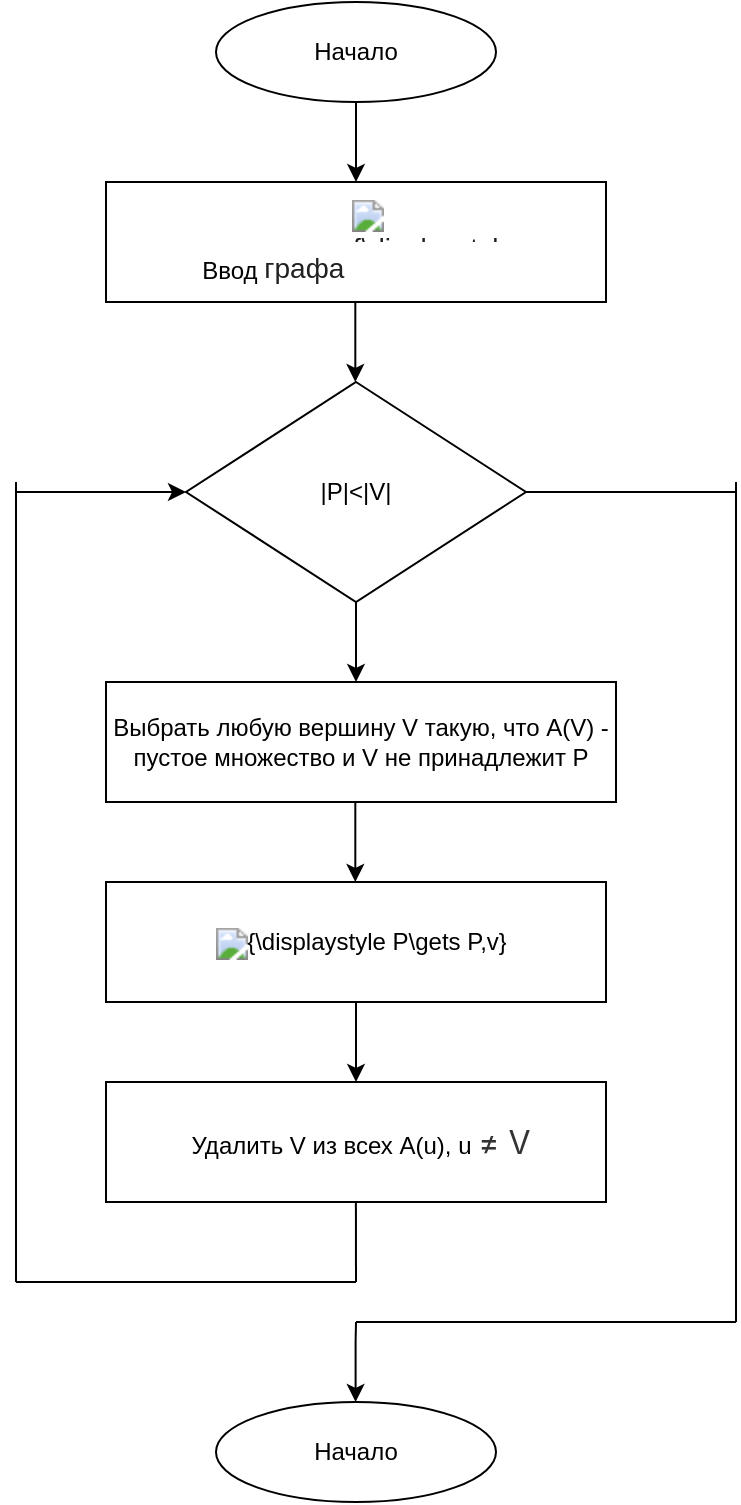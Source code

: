 <mxfile version="27.1.1">
  <diagram name="Страница — 1" id="vYifYDOqZS8oL4Sab2rS">
    <mxGraphModel dx="1421" dy="833" grid="1" gridSize="10" guides="1" tooltips="1" connect="1" arrows="1" fold="1" page="1" pageScale="1" pageWidth="827" pageHeight="1169" math="0" shadow="0">
      <root>
        <mxCell id="0" />
        <mxCell id="1" parent="0" />
        <mxCell id="Hb3OrOdJR_60eM7PJCKx-1" value="" style="ellipse;whiteSpace=wrap;html=1;" vertex="1" parent="1">
          <mxGeometry x="300" y="30" width="140" height="50" as="geometry" />
        </mxCell>
        <mxCell id="Hb3OrOdJR_60eM7PJCKx-2" value="" style="endArrow=classic;html=1;rounded=0;exitX=0.5;exitY=1;exitDx=0;exitDy=0;" edge="1" parent="1" source="Hb3OrOdJR_60eM7PJCKx-1">
          <mxGeometry width="50" height="50" relative="1" as="geometry">
            <mxPoint x="390" y="190" as="sourcePoint" />
            <mxPoint x="370" y="120" as="targetPoint" />
          </mxGeometry>
        </mxCell>
        <mxCell id="Hb3OrOdJR_60eM7PJCKx-3" value="" style="rounded=0;whiteSpace=wrap;html=1;" vertex="1" parent="1">
          <mxGeometry x="245" y="120" width="250" height="60" as="geometry" />
        </mxCell>
        <mxCell id="Hb3OrOdJR_60eM7PJCKx-4" value="" style="endArrow=classic;html=1;rounded=0;exitX=0.5;exitY=1;exitDx=0;exitDy=0;" edge="1" parent="1">
          <mxGeometry width="50" height="50" relative="1" as="geometry">
            <mxPoint x="369.66" y="180" as="sourcePoint" />
            <mxPoint x="369.66" y="220" as="targetPoint" />
          </mxGeometry>
        </mxCell>
        <mxCell id="Hb3OrOdJR_60eM7PJCKx-6" value="Начало" style="text;html=1;align=center;verticalAlign=middle;whiteSpace=wrap;rounded=0;" vertex="1" parent="1">
          <mxGeometry x="340" y="40" width="60" height="30" as="geometry" />
        </mxCell>
        <mxCell id="Hb3OrOdJR_60eM7PJCKx-7" value="Ввод&amp;nbsp;&lt;span style=&quot;color: rgb(32, 33, 34); font-family: sans-serif; font-size: 14px; text-align: start; background-color: rgb(255, 255, 255);&quot;&gt;графа&amp;nbsp;&lt;/span&gt;&lt;span style=&quot;text-wrap-mode: nowrap; color: rgb(32, 33, 34); font-family: sans-serif; font-size: 14px; text-align: start; background-color: rgb(255, 255, 255);&quot; class=&quot;mwe-math-element mwe-math-element-inline&quot;&gt;&lt;span style=&quot;display: none; clip: rect(1px, 1px, 1px, 1px); overflow: hidden; position: absolute; width: 1px; height: 1px; opacity: 0;&quot; class=&quot;mwe-math-mathml-inline mwe-math-mathml-a11y&quot;&gt;&lt;math xmlns=&quot;http://www.w3.org/1998/Math/MathML&quot;&gt;&lt;mrow class=&quot;MJX-TeXAtom-ORD&quot;&gt;&lt;mstyle scriptlevel=&quot;0&quot; displaystyle=&quot;true&quot;&gt;&lt;mi&gt;G&lt;/mi&gt;&lt;mo&gt;=&lt;/mo&gt;&lt;mo stretchy=&quot;false&quot;&gt;(&lt;/mo&gt;&lt;mi&gt;V&lt;/mi&gt;&lt;mo&gt;,&lt;/mo&gt;&lt;mi&gt;E&lt;/mi&gt;&lt;mo stretchy=&quot;false&quot;&gt;)&lt;/mo&gt;&lt;/mstyle&gt;&lt;/mrow&gt;&lt;/math&gt;&lt;/span&gt;&lt;img style=&quot;border: 0px; vertical-align: -0.838ex; margin: 0px; display: inline-block; --ruwiki-background-color-blue150: #dcebff; --ruwiki-background-color-blue200: #cfe3ff; width: 11.331ex; height: 2.843ex;&quot; alt=&quot;{\displaystyle G=(V,E)}&quot; aria-hidden=&quot;true&quot; class=&quot;mwe-math-fallback-image-inline mw-invert skin-invert&quot; src=&quot;https://wikimedia.org/api/rest_v1/media/math/render/svg/644a8d85ee410b6159ca2bdb5dcb9097e2c8f182&quot;&gt;&lt;/span&gt;" style="text;html=1;align=center;verticalAlign=middle;whiteSpace=wrap;rounded=0;" vertex="1" parent="1">
          <mxGeometry x="245" y="120" width="255" height="60" as="geometry" />
        </mxCell>
        <mxCell id="Hb3OrOdJR_60eM7PJCKx-9" value="" style="rhombus;whiteSpace=wrap;html=1;" vertex="1" parent="1">
          <mxGeometry x="285" y="220" width="170" height="110" as="geometry" />
        </mxCell>
        <mxCell id="Hb3OrOdJR_60eM7PJCKx-10" value="|P|&amp;lt;|V|" style="text;html=1;align=center;verticalAlign=middle;whiteSpace=wrap;rounded=0;" vertex="1" parent="1">
          <mxGeometry x="310" y="250" width="120" height="50" as="geometry" />
        </mxCell>
        <mxCell id="Hb3OrOdJR_60eM7PJCKx-12" value="" style="endArrow=classic;html=1;rounded=0;exitX=0.5;exitY=1;exitDx=0;exitDy=0;" edge="1" parent="1">
          <mxGeometry width="50" height="50" relative="1" as="geometry">
            <mxPoint x="370" y="330" as="sourcePoint" />
            <mxPoint x="370" y="370" as="targetPoint" />
          </mxGeometry>
        </mxCell>
        <mxCell id="Hb3OrOdJR_60eM7PJCKx-13" value="Выбрать любую вершину V такую, что A(V) - пустое множество и V не принадлежит P" style="rounded=0;whiteSpace=wrap;html=1;" vertex="1" parent="1">
          <mxGeometry x="245" y="370" width="255" height="60" as="geometry" />
        </mxCell>
        <mxCell id="Hb3OrOdJR_60eM7PJCKx-14" value="" style="endArrow=classic;html=1;rounded=0;exitX=0.5;exitY=1;exitDx=0;exitDy=0;" edge="1" parent="1">
          <mxGeometry width="50" height="50" relative="1" as="geometry">
            <mxPoint x="369.66" y="430" as="sourcePoint" />
            <mxPoint x="369.66" y="470" as="targetPoint" />
          </mxGeometry>
        </mxCell>
        <mxCell id="Hb3OrOdJR_60eM7PJCKx-16" value="" style="rounded=0;whiteSpace=wrap;html=1;" vertex="1" parent="1">
          <mxGeometry x="245" y="470" width="250" height="60" as="geometry" />
        </mxCell>
        <mxCell id="Hb3OrOdJR_60eM7PJCKx-17" value="&lt;img alt=&quot;{\displaystyle P\gets P,v}&quot; src=&quot;https://wikimedia.org/api/rest_v1/media/math/render/svg/1ca75fa5b77e846e7298ed8866cb73112a910b86&quot;&gt;" style="text;html=1;align=center;verticalAlign=middle;whiteSpace=wrap;rounded=0;" vertex="1" parent="1">
          <mxGeometry x="245" y="470" width="255" height="60" as="geometry" />
        </mxCell>
        <mxCell id="Hb3OrOdJR_60eM7PJCKx-18" value="" style="endArrow=classic;html=1;rounded=0;exitX=0.5;exitY=1;exitDx=0;exitDy=0;" edge="1" parent="1">
          <mxGeometry width="50" height="50" relative="1" as="geometry">
            <mxPoint x="370" y="530" as="sourcePoint" />
            <mxPoint x="370" y="570" as="targetPoint" />
          </mxGeometry>
        </mxCell>
        <mxCell id="Hb3OrOdJR_60eM7PJCKx-19" value="" style="rounded=0;whiteSpace=wrap;html=1;" vertex="1" parent="1">
          <mxGeometry x="245" y="570" width="250" height="60" as="geometry" />
        </mxCell>
        <mxCell id="Hb3OrOdJR_60eM7PJCKx-20" value="Удалить V из всех A(u), u&amp;nbsp;&lt;span style=&quot;color: rgb(51, 51, 51); font-family: &amp;quot;YS Text&amp;quot;, -apple-system, BlinkMacSystemFont, Arial, Helvetica, &amp;quot;Arial Unicode MS&amp;quot;, sans-serif; font-size: 16px; text-align: left; background-color: rgb(255, 255, 255);&quot;&gt;≠ V&lt;/span&gt;" style="text;html=1;align=center;verticalAlign=middle;whiteSpace=wrap;rounded=0;" vertex="1" parent="1">
          <mxGeometry x="245" y="570" width="255" height="60" as="geometry" />
        </mxCell>
        <mxCell id="Hb3OrOdJR_60eM7PJCKx-22" value="" style="endArrow=none;html=1;rounded=0;entryX=0.49;entryY=0.998;entryDx=0;entryDy=0;entryPerimeter=0;" edge="1" parent="1" target="Hb3OrOdJR_60eM7PJCKx-20">
          <mxGeometry width="50" height="50" relative="1" as="geometry">
            <mxPoint x="370" y="670" as="sourcePoint" />
            <mxPoint x="400" y="720" as="targetPoint" />
          </mxGeometry>
        </mxCell>
        <mxCell id="Hb3OrOdJR_60eM7PJCKx-23" value="" style="endArrow=none;html=1;rounded=0;" edge="1" parent="1">
          <mxGeometry width="50" height="50" relative="1" as="geometry">
            <mxPoint x="200" y="670" as="sourcePoint" />
            <mxPoint x="370" y="670" as="targetPoint" />
          </mxGeometry>
        </mxCell>
        <mxCell id="Hb3OrOdJR_60eM7PJCKx-24" value="" style="endArrow=none;html=1;rounded=0;" edge="1" parent="1">
          <mxGeometry width="50" height="50" relative="1" as="geometry">
            <mxPoint x="200" y="670" as="sourcePoint" />
            <mxPoint x="200" y="270" as="targetPoint" />
          </mxGeometry>
        </mxCell>
        <mxCell id="Hb3OrOdJR_60eM7PJCKx-25" value="" style="endArrow=classic;html=1;rounded=0;entryX=0;entryY=0.5;entryDx=0;entryDy=0;" edge="1" parent="1" target="Hb3OrOdJR_60eM7PJCKx-9">
          <mxGeometry width="50" height="50" relative="1" as="geometry">
            <mxPoint x="200" y="275" as="sourcePoint" />
            <mxPoint x="270" y="280" as="targetPoint" />
          </mxGeometry>
        </mxCell>
        <mxCell id="Hb3OrOdJR_60eM7PJCKx-26" value="" style="endArrow=none;html=1;rounded=0;exitX=1;exitY=0.5;exitDx=0;exitDy=0;" edge="1" parent="1" source="Hb3OrOdJR_60eM7PJCKx-9">
          <mxGeometry width="50" height="50" relative="1" as="geometry">
            <mxPoint x="530" y="300" as="sourcePoint" />
            <mxPoint x="560" y="275" as="targetPoint" />
          </mxGeometry>
        </mxCell>
        <mxCell id="Hb3OrOdJR_60eM7PJCKx-27" value="" style="endArrow=none;html=1;rounded=0;" edge="1" parent="1">
          <mxGeometry width="50" height="50" relative="1" as="geometry">
            <mxPoint x="560" y="690" as="sourcePoint" />
            <mxPoint x="560" y="270" as="targetPoint" />
          </mxGeometry>
        </mxCell>
        <mxCell id="Hb3OrOdJR_60eM7PJCKx-28" value="" style="endArrow=none;html=1;rounded=0;" edge="1" parent="1">
          <mxGeometry width="50" height="50" relative="1" as="geometry">
            <mxPoint x="370" y="690" as="sourcePoint" />
            <mxPoint x="560" y="690" as="targetPoint" />
          </mxGeometry>
        </mxCell>
        <mxCell id="Hb3OrOdJR_60eM7PJCKx-30" value="" style="ellipse;whiteSpace=wrap;html=1;" vertex="1" parent="1">
          <mxGeometry x="300" y="730" width="140" height="50" as="geometry" />
        </mxCell>
        <mxCell id="Hb3OrOdJR_60eM7PJCKx-31" value="" style="endArrow=classic;html=1;rounded=0;" edge="1" parent="1">
          <mxGeometry width="50" height="50" relative="1" as="geometry">
            <mxPoint x="369.8" y="700" as="sourcePoint" />
            <mxPoint x="369.8" y="730" as="targetPoint" />
            <Array as="points">
              <mxPoint x="370" y="690" />
              <mxPoint x="369.8" y="700" />
            </Array>
          </mxGeometry>
        </mxCell>
        <mxCell id="Hb3OrOdJR_60eM7PJCKx-32" value="Начало" style="text;html=1;align=center;verticalAlign=middle;whiteSpace=wrap;rounded=0;" vertex="1" parent="1">
          <mxGeometry x="340" y="740" width="60" height="30" as="geometry" />
        </mxCell>
      </root>
    </mxGraphModel>
  </diagram>
</mxfile>
